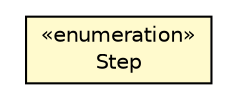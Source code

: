 #!/usr/local/bin/dot
#
# Class diagram 
# Generated by UMLGraph version R5_6 (http://www.umlgraph.org/)
#

digraph G {
	edge [fontname="Helvetica",fontsize=10,labelfontname="Helvetica",labelfontsize=10];
	node [fontname="Helvetica",fontsize=10,shape=plaintext];
	nodesep=0.25;
	ranksep=0.5;
	// jason.stdlib.desire.Step
	c82374 [label=<<table title="jason.stdlib.desire.Step" border="0" cellborder="1" cellspacing="0" cellpadding="2" port="p" bgcolor="lemonChiffon" href="./desire.Step.html">
		<tr><td><table border="0" cellspacing="0" cellpadding="1">
<tr><td align="center" balign="center"> &#171;enumeration&#187; </td></tr>
<tr><td align="center" balign="center"> Step </td></tr>
		</table></td></tr>
		</table>>, URL="./desire.Step.html", fontname="Helvetica", fontcolor="black", fontsize=10.0];
}

